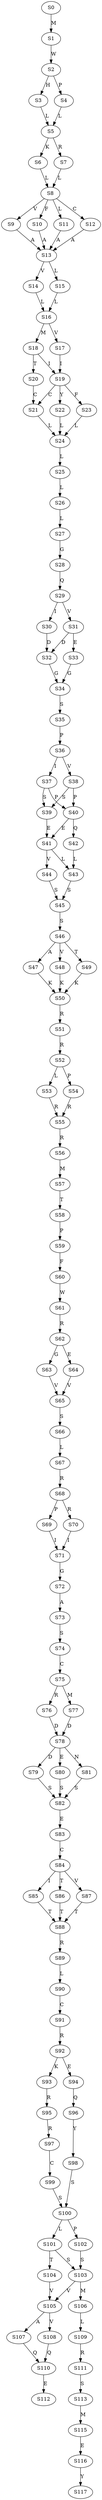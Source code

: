 strict digraph  {
	S0 -> S1 [ label = M ];
	S1 -> S2 [ label = W ];
	S2 -> S3 [ label = H ];
	S2 -> S4 [ label = P ];
	S3 -> S5 [ label = L ];
	S4 -> S5 [ label = L ];
	S5 -> S6 [ label = K ];
	S5 -> S7 [ label = R ];
	S6 -> S8 [ label = L ];
	S7 -> S8 [ label = L ];
	S8 -> S9 [ label = V ];
	S8 -> S10 [ label = F ];
	S8 -> S11 [ label = L ];
	S8 -> S12 [ label = C ];
	S9 -> S13 [ label = A ];
	S10 -> S13 [ label = A ];
	S11 -> S13 [ label = A ];
	S12 -> S13 [ label = A ];
	S13 -> S14 [ label = V ];
	S13 -> S15 [ label = L ];
	S14 -> S16 [ label = L ];
	S15 -> S16 [ label = L ];
	S16 -> S17 [ label = V ];
	S16 -> S18 [ label = M ];
	S17 -> S19 [ label = I ];
	S18 -> S20 [ label = T ];
	S18 -> S19 [ label = I ];
	S19 -> S21 [ label = C ];
	S19 -> S22 [ label = Y ];
	S19 -> S23 [ label = F ];
	S20 -> S21 [ label = C ];
	S21 -> S24 [ label = L ];
	S22 -> S24 [ label = L ];
	S23 -> S24 [ label = L ];
	S24 -> S25 [ label = L ];
	S25 -> S26 [ label = L ];
	S26 -> S27 [ label = L ];
	S27 -> S28 [ label = G ];
	S28 -> S29 [ label = Q ];
	S29 -> S30 [ label = I ];
	S29 -> S31 [ label = V ];
	S30 -> S32 [ label = D ];
	S31 -> S32 [ label = D ];
	S31 -> S33 [ label = E ];
	S32 -> S34 [ label = G ];
	S33 -> S34 [ label = G ];
	S34 -> S35 [ label = S ];
	S35 -> S36 [ label = P ];
	S36 -> S37 [ label = I ];
	S36 -> S38 [ label = V ];
	S37 -> S39 [ label = S ];
	S37 -> S40 [ label = P ];
	S38 -> S40 [ label = P ];
	S38 -> S39 [ label = S ];
	S39 -> S41 [ label = E ];
	S40 -> S41 [ label = E ];
	S40 -> S42 [ label = Q ];
	S41 -> S43 [ label = L ];
	S41 -> S44 [ label = V ];
	S42 -> S43 [ label = L ];
	S43 -> S45 [ label = S ];
	S44 -> S45 [ label = S ];
	S45 -> S46 [ label = S ];
	S46 -> S47 [ label = A ];
	S46 -> S48 [ label = V ];
	S46 -> S49 [ label = T ];
	S47 -> S50 [ label = K ];
	S48 -> S50 [ label = K ];
	S49 -> S50 [ label = K ];
	S50 -> S51 [ label = R ];
	S51 -> S52 [ label = R ];
	S52 -> S53 [ label = L ];
	S52 -> S54 [ label = P ];
	S53 -> S55 [ label = R ];
	S54 -> S55 [ label = R ];
	S55 -> S56 [ label = R ];
	S56 -> S57 [ label = M ];
	S57 -> S58 [ label = T ];
	S58 -> S59 [ label = P ];
	S59 -> S60 [ label = F ];
	S60 -> S61 [ label = W ];
	S61 -> S62 [ label = R ];
	S62 -> S63 [ label = G ];
	S62 -> S64 [ label = E ];
	S63 -> S65 [ label = V ];
	S64 -> S65 [ label = V ];
	S65 -> S66 [ label = S ];
	S66 -> S67 [ label = L ];
	S67 -> S68 [ label = R ];
	S68 -> S69 [ label = P ];
	S68 -> S70 [ label = R ];
	S69 -> S71 [ label = I ];
	S70 -> S71 [ label = I ];
	S71 -> S72 [ label = G ];
	S72 -> S73 [ label = A ];
	S73 -> S74 [ label = S ];
	S74 -> S75 [ label = C ];
	S75 -> S76 [ label = R ];
	S75 -> S77 [ label = M ];
	S76 -> S78 [ label = D ];
	S77 -> S78 [ label = D ];
	S78 -> S79 [ label = D ];
	S78 -> S80 [ label = E ];
	S78 -> S81 [ label = N ];
	S79 -> S82 [ label = S ];
	S80 -> S82 [ label = S ];
	S81 -> S82 [ label = S ];
	S82 -> S83 [ label = E ];
	S83 -> S84 [ label = C ];
	S84 -> S85 [ label = I ];
	S84 -> S86 [ label = T ];
	S84 -> S87 [ label = V ];
	S85 -> S88 [ label = T ];
	S86 -> S88 [ label = T ];
	S87 -> S88 [ label = T ];
	S88 -> S89 [ label = R ];
	S89 -> S90 [ label = L ];
	S90 -> S91 [ label = C ];
	S91 -> S92 [ label = R ];
	S92 -> S93 [ label = K ];
	S92 -> S94 [ label = E ];
	S93 -> S95 [ label = R ];
	S94 -> S96 [ label = Q ];
	S95 -> S97 [ label = R ];
	S96 -> S98 [ label = Y ];
	S97 -> S99 [ label = C ];
	S98 -> S100 [ label = S ];
	S99 -> S100 [ label = S ];
	S100 -> S101 [ label = L ];
	S100 -> S102 [ label = P ];
	S101 -> S103 [ label = S ];
	S101 -> S104 [ label = T ];
	S102 -> S103 [ label = S ];
	S103 -> S105 [ label = V ];
	S103 -> S106 [ label = M ];
	S104 -> S105 [ label = V ];
	S105 -> S107 [ label = A ];
	S105 -> S108 [ label = V ];
	S106 -> S109 [ label = L ];
	S107 -> S110 [ label = Q ];
	S108 -> S110 [ label = Q ];
	S109 -> S111 [ label = R ];
	S110 -> S112 [ label = E ];
	S111 -> S113 [ label = S ];
	S113 -> S115 [ label = M ];
	S115 -> S116 [ label = E ];
	S116 -> S117 [ label = Y ];
}
